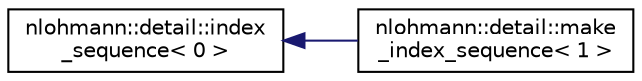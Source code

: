 digraph "Graphical Class Hierarchy"
{
 // LATEX_PDF_SIZE
  edge [fontname="Helvetica",fontsize="10",labelfontname="Helvetica",labelfontsize="10"];
  node [fontname="Helvetica",fontsize="10",shape=record];
  rankdir="LR";
  Node0 [label="nlohmann::detail::index\l_sequence\< 0 \>",height=0.2,width=0.4,color="black", fillcolor="white", style="filled",URL="$d4/d69/structnlohmann_1_1detail_1_1index__sequence.html",tooltip=" "];
  Node0 -> Node1 [dir="back",color="midnightblue",fontsize="10",style="solid",fontname="Helvetica"];
  Node1 [label="nlohmann::detail::make\l_index_sequence\< 1 \>",height=0.2,width=0.4,color="black", fillcolor="white", style="filled",URL="$d4/d5f/structnlohmann_1_1detail_1_1make__index__sequence_3_011_01_4.html",tooltip=" "];
}

